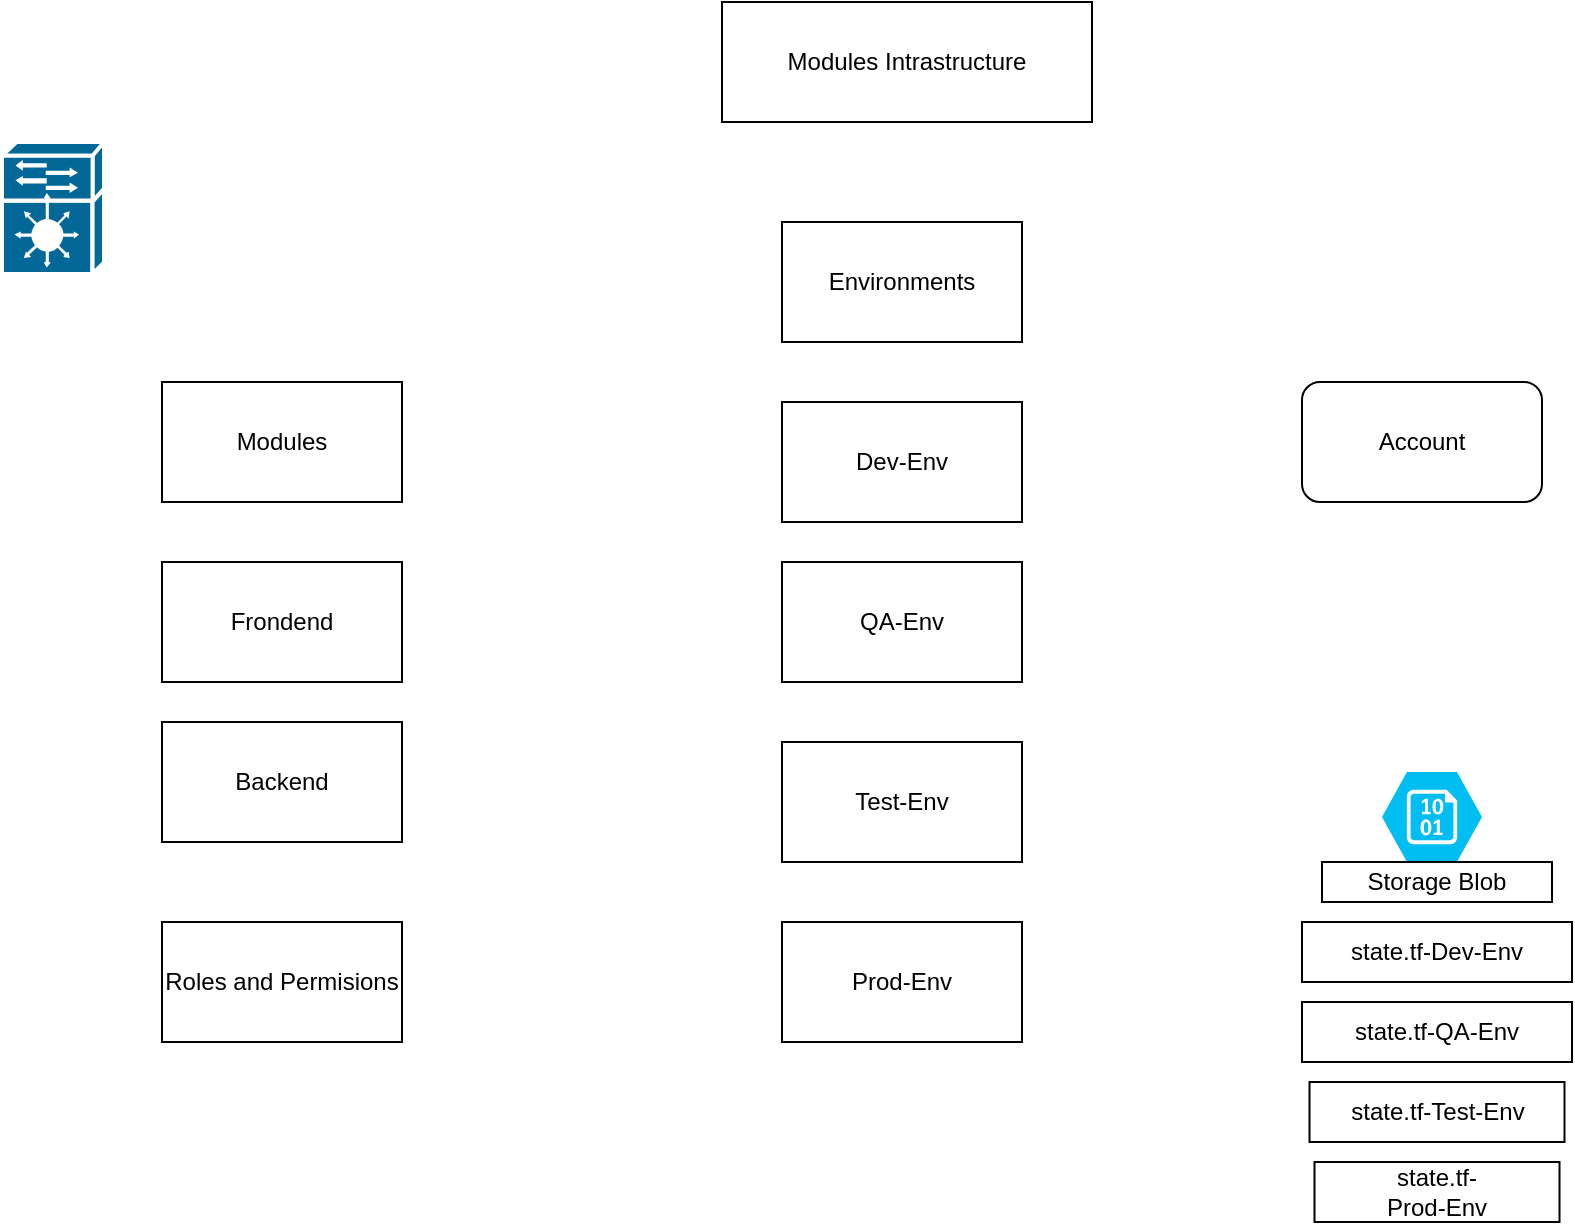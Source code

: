 <mxfile version="13.1.3" type="github">
  <diagram id="l97BmIPQvJBXFoo5Fgon" name="Page-1">
    <mxGraphModel dx="868" dy="450" grid="1" gridSize="10" guides="1" tooltips="1" connect="1" arrows="1" fold="1" page="1" pageScale="1" pageWidth="850" pageHeight="1100" math="0" shadow="0">
      <root>
        <mxCell id="0" />
        <mxCell id="1" parent="0" />
        <mxCell id="zaGkdSDAqxJlf8OTe4BS-1" value="" style="shape=mxgraph.cisco.controllers_and_modules.service_module;html=1;dashed=0;fillColor=#036897;strokeColor=#ffffff;strokeWidth=2;verticalLabelPosition=bottom;verticalAlign=top" vertex="1" parent="1">
          <mxGeometry x="50" y="90" width="51" height="66" as="geometry" />
        </mxCell>
        <mxCell id="zaGkdSDAqxJlf8OTe4BS-2" value="Modules&lt;br&gt;" style="rounded=0;whiteSpace=wrap;html=1;" vertex="1" parent="1">
          <mxGeometry x="130" y="210" width="120" height="60" as="geometry" />
        </mxCell>
        <mxCell id="zaGkdSDAqxJlf8OTe4BS-3" value="Dev-Env&lt;br&gt;" style="rounded=0;whiteSpace=wrap;html=1;" vertex="1" parent="1">
          <mxGeometry x="440" y="220" width="120" height="60" as="geometry" />
        </mxCell>
        <mxCell id="zaGkdSDAqxJlf8OTe4BS-5" value="QA-Env" style="rounded=0;whiteSpace=wrap;html=1;" vertex="1" parent="1">
          <mxGeometry x="440" y="300" width="120" height="60" as="geometry" />
        </mxCell>
        <mxCell id="zaGkdSDAqxJlf8OTe4BS-6" value="Test-Env" style="rounded=0;whiteSpace=wrap;html=1;" vertex="1" parent="1">
          <mxGeometry x="440" y="390" width="120" height="60" as="geometry" />
        </mxCell>
        <mxCell id="zaGkdSDAqxJlf8OTe4BS-7" value="Prod-Env" style="rounded=0;whiteSpace=wrap;html=1;" vertex="1" parent="1">
          <mxGeometry x="440" y="480" width="120" height="60" as="geometry" />
        </mxCell>
        <mxCell id="zaGkdSDAqxJlf8OTe4BS-8" value="Frondend" style="rounded=0;whiteSpace=wrap;html=1;" vertex="1" parent="1">
          <mxGeometry x="130" y="300" width="120" height="60" as="geometry" />
        </mxCell>
        <mxCell id="zaGkdSDAqxJlf8OTe4BS-9" value="Backend" style="rounded=0;whiteSpace=wrap;html=1;" vertex="1" parent="1">
          <mxGeometry x="130" y="380" width="120" height="60" as="geometry" />
        </mxCell>
        <mxCell id="zaGkdSDAqxJlf8OTe4BS-10" value="Roles and Permisions" style="rounded=0;whiteSpace=wrap;html=1;" vertex="1" parent="1">
          <mxGeometry x="130" y="480" width="120" height="60" as="geometry" />
        </mxCell>
        <mxCell id="zaGkdSDAqxJlf8OTe4BS-11" value="Environments" style="rounded=0;whiteSpace=wrap;html=1;" vertex="1" parent="1">
          <mxGeometry x="440" y="130" width="120" height="60" as="geometry" />
        </mxCell>
        <mxCell id="zaGkdSDAqxJlf8OTe4BS-12" value="Account" style="rounded=1;whiteSpace=wrap;html=1;" vertex="1" parent="1">
          <mxGeometry x="700" y="210" width="120" height="60" as="geometry" />
        </mxCell>
        <mxCell id="zaGkdSDAqxJlf8OTe4BS-13" value="Modules Intrastructure" style="rounded=0;whiteSpace=wrap;html=1;" vertex="1" parent="1">
          <mxGeometry x="410" y="20" width="185" height="60" as="geometry" />
        </mxCell>
        <mxCell id="zaGkdSDAqxJlf8OTe4BS-18" value="" style="verticalLabelPosition=bottom;html=1;verticalAlign=top;align=center;strokeColor=none;fillColor=#00BEF2;shape=mxgraph.azure.storage_blob;" vertex="1" parent="1">
          <mxGeometry x="740" y="405" width="50" height="45" as="geometry" />
        </mxCell>
        <mxCell id="zaGkdSDAqxJlf8OTe4BS-19" value="Storage Blob&lt;br&gt;" style="rounded=0;whiteSpace=wrap;html=1;" vertex="1" parent="1">
          <mxGeometry x="710" y="450" width="115" height="20" as="geometry" />
        </mxCell>
        <mxCell id="zaGkdSDAqxJlf8OTe4BS-20" value="state.tf-Dev-Env" style="rounded=0;whiteSpace=wrap;html=1;" vertex="1" parent="1">
          <mxGeometry x="700" y="480" width="135" height="30" as="geometry" />
        </mxCell>
        <mxCell id="zaGkdSDAqxJlf8OTe4BS-21" value="state.tf-QA-Env" style="rounded=0;whiteSpace=wrap;html=1;" vertex="1" parent="1">
          <mxGeometry x="700" y="520" width="135" height="30" as="geometry" />
        </mxCell>
        <mxCell id="zaGkdSDAqxJlf8OTe4BS-24" value="state.tf-Test-Env&lt;br&gt;" style="rounded=0;whiteSpace=wrap;html=1;" vertex="1" parent="1">
          <mxGeometry x="703.75" y="560" width="127.5" height="30" as="geometry" />
        </mxCell>
        <mxCell id="zaGkdSDAqxJlf8OTe4BS-26" value="state.tf-&lt;br&gt;Prod-Env" style="rounded=0;whiteSpace=wrap;html=1;" vertex="1" parent="1">
          <mxGeometry x="706.25" y="600" width="122.5" height="30" as="geometry" />
        </mxCell>
      </root>
    </mxGraphModel>
  </diagram>
</mxfile>
